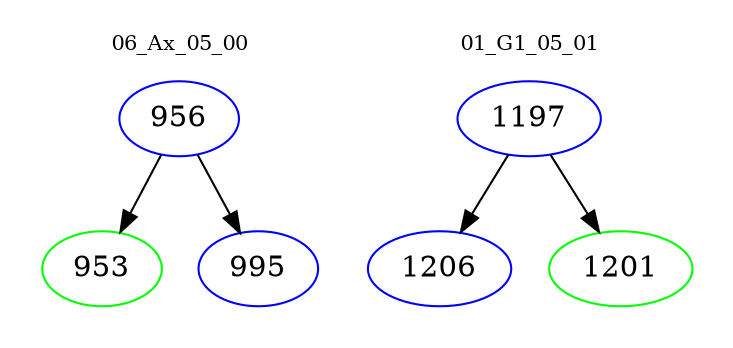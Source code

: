 digraph{
subgraph cluster_0 {
color = white
label = "06_Ax_05_00";
fontsize=10;
T0_956 [label="956", color="blue"]
T0_956 -> T0_953 [color="black"]
T0_953 [label="953", color="green"]
T0_956 -> T0_995 [color="black"]
T0_995 [label="995", color="blue"]
}
subgraph cluster_1 {
color = white
label = "01_G1_05_01";
fontsize=10;
T1_1197 [label="1197", color="blue"]
T1_1197 -> T1_1206 [color="black"]
T1_1206 [label="1206", color="blue"]
T1_1197 -> T1_1201 [color="black"]
T1_1201 [label="1201", color="green"]
}
}
